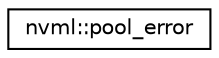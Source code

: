 digraph "Graphical Class Hierarchy"
{
  edge [fontname="Helvetica",fontsize="10",labelfontname="Helvetica",labelfontsize="10"];
  node [fontname="Helvetica",fontsize="10",shape=record];
  rankdir="LR";
  Node1 [label="nvml::pool_error",height=0.2,width=0.4,color="black", fillcolor="white", style="filled",URL="$classnvml_1_1pool__error.html",tooltip="Custom pool error class. "];
}

